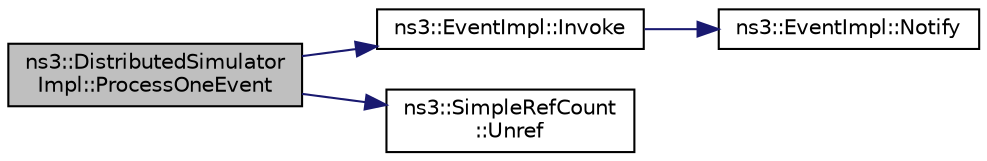 digraph "ns3::DistributedSimulatorImpl::ProcessOneEvent"
{
 // LATEX_PDF_SIZE
  edge [fontname="Helvetica",fontsize="10",labelfontname="Helvetica",labelfontsize="10"];
  node [fontname="Helvetica",fontsize="10",shape=record];
  rankdir="LR";
  Node1 [label="ns3::DistributedSimulator\lImpl::ProcessOneEvent",height=0.2,width=0.4,color="black", fillcolor="grey75", style="filled", fontcolor="black",tooltip="Process the next event."];
  Node1 -> Node2 [color="midnightblue",fontsize="10",style="solid",fontname="Helvetica"];
  Node2 [label="ns3::EventImpl::Invoke",height=0.2,width=0.4,color="black", fillcolor="white", style="filled",URL="$classns3_1_1_event_impl.html#a5ce561412ea89951be67fc19d389df32",tooltip="Called by the simulation engine to notify the event that it is time to execute."];
  Node2 -> Node3 [color="midnightblue",fontsize="10",style="solid",fontname="Helvetica"];
  Node3 [label="ns3::EventImpl::Notify",height=0.2,width=0.4,color="black", fillcolor="white", style="filled",URL="$classns3_1_1_event_impl.html#aa2bee27987ecafb67ea493f9fc6047a6",tooltip="Implementation for Invoke()."];
  Node1 -> Node4 [color="midnightblue",fontsize="10",style="solid",fontname="Helvetica"];
  Node4 [label="ns3::SimpleRefCount\l::Unref",height=0.2,width=0.4,color="black", fillcolor="white", style="filled",URL="$classns3_1_1_simple_ref_count.html#a092779b0899c44f966e98913ddceeb64",tooltip="Decrement the reference count."];
}
